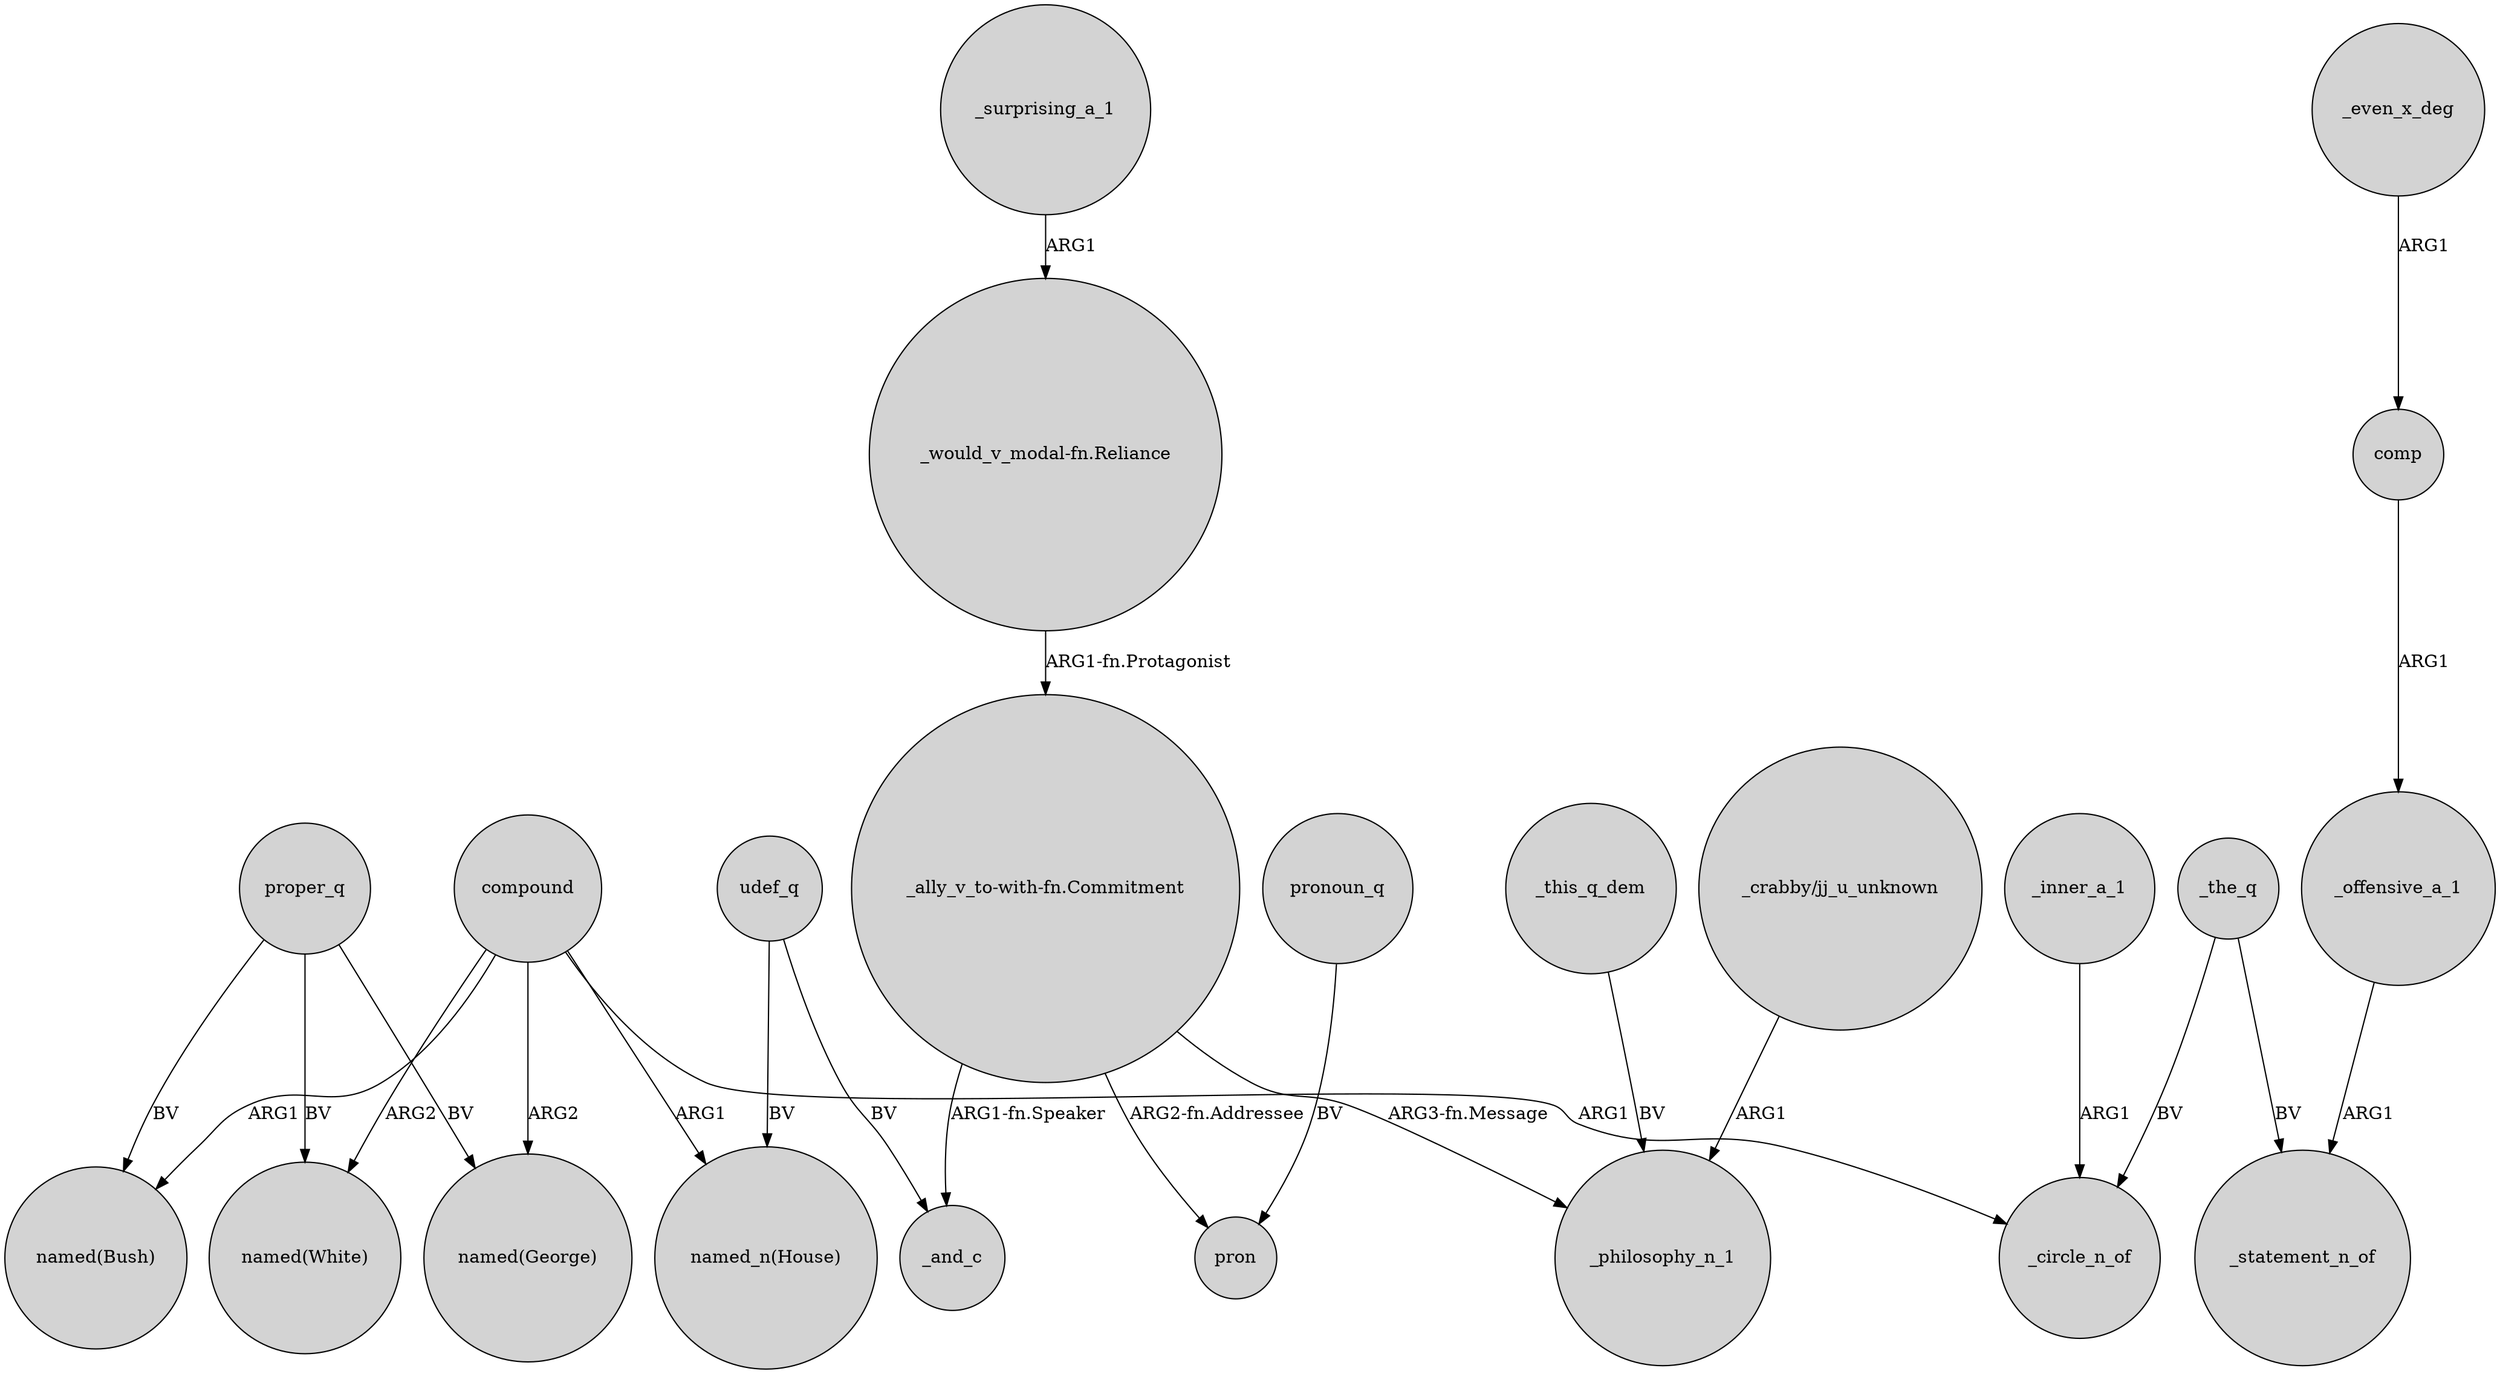 digraph {
	node [shape=circle style=filled]
	compound -> "named(George)" [label=ARG2]
	compound -> "named(White)" [label=ARG2]
	"_ally_v_to-with-fn.Commitment" -> pron [label="ARG2-fn.Addressee"]
	compound -> "named(Bush)" [label=ARG1]
	compound -> "named_n(House)" [label=ARG1]
	udef_q -> _and_c [label=BV]
	_this_q_dem -> _philosophy_n_1 [label=BV]
	_inner_a_1 -> _circle_n_of [label=ARG1]
	pronoun_q -> pron [label=BV]
	proper_q -> "named(Bush)" [label=BV]
	_the_q -> _circle_n_of [label=BV]
	comp -> _offensive_a_1 [label=ARG1]
	_surprising_a_1 -> "_would_v_modal-fn.Reliance" [label=ARG1]
	proper_q -> "named(George)" [label=BV]
	_the_q -> _statement_n_of [label=BV]
	proper_q -> "named(White)" [label=BV]
	"_would_v_modal-fn.Reliance" -> "_ally_v_to-with-fn.Commitment" [label="ARG1-fn.Protagonist"]
	"_ally_v_to-with-fn.Commitment" -> _philosophy_n_1 [label="ARG3-fn.Message"]
	_offensive_a_1 -> _statement_n_of [label=ARG1]
	_even_x_deg -> comp [label=ARG1]
	compound -> _circle_n_of [label=ARG1]
	udef_q -> "named_n(House)" [label=BV]
	"_ally_v_to-with-fn.Commitment" -> _and_c [label="ARG1-fn.Speaker"]
	"_crabby/jj_u_unknown" -> _philosophy_n_1 [label=ARG1]
}
